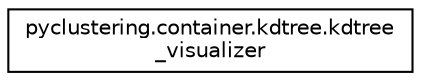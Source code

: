 digraph "Graphical Class Hierarchy"
{
 // INTERACTIVE_SVG=YES
  edge [fontname="Helvetica",fontsize="10",labelfontname="Helvetica",labelfontsize="10"];
  node [fontname="Helvetica",fontsize="10",shape=record];
  rankdir="LR";
  Node0 [label="pyclustering.container.kdtree.kdtree\l_visualizer",height=0.2,width=0.4,color="black", fillcolor="white", style="filled",URL="$d3/d38/classpyclustering_1_1container_1_1kdtree_1_1kdtree__visualizer.html",tooltip="KD-tree visualizer that provides service to display graphical representation of the tree using matplo..."];
}
